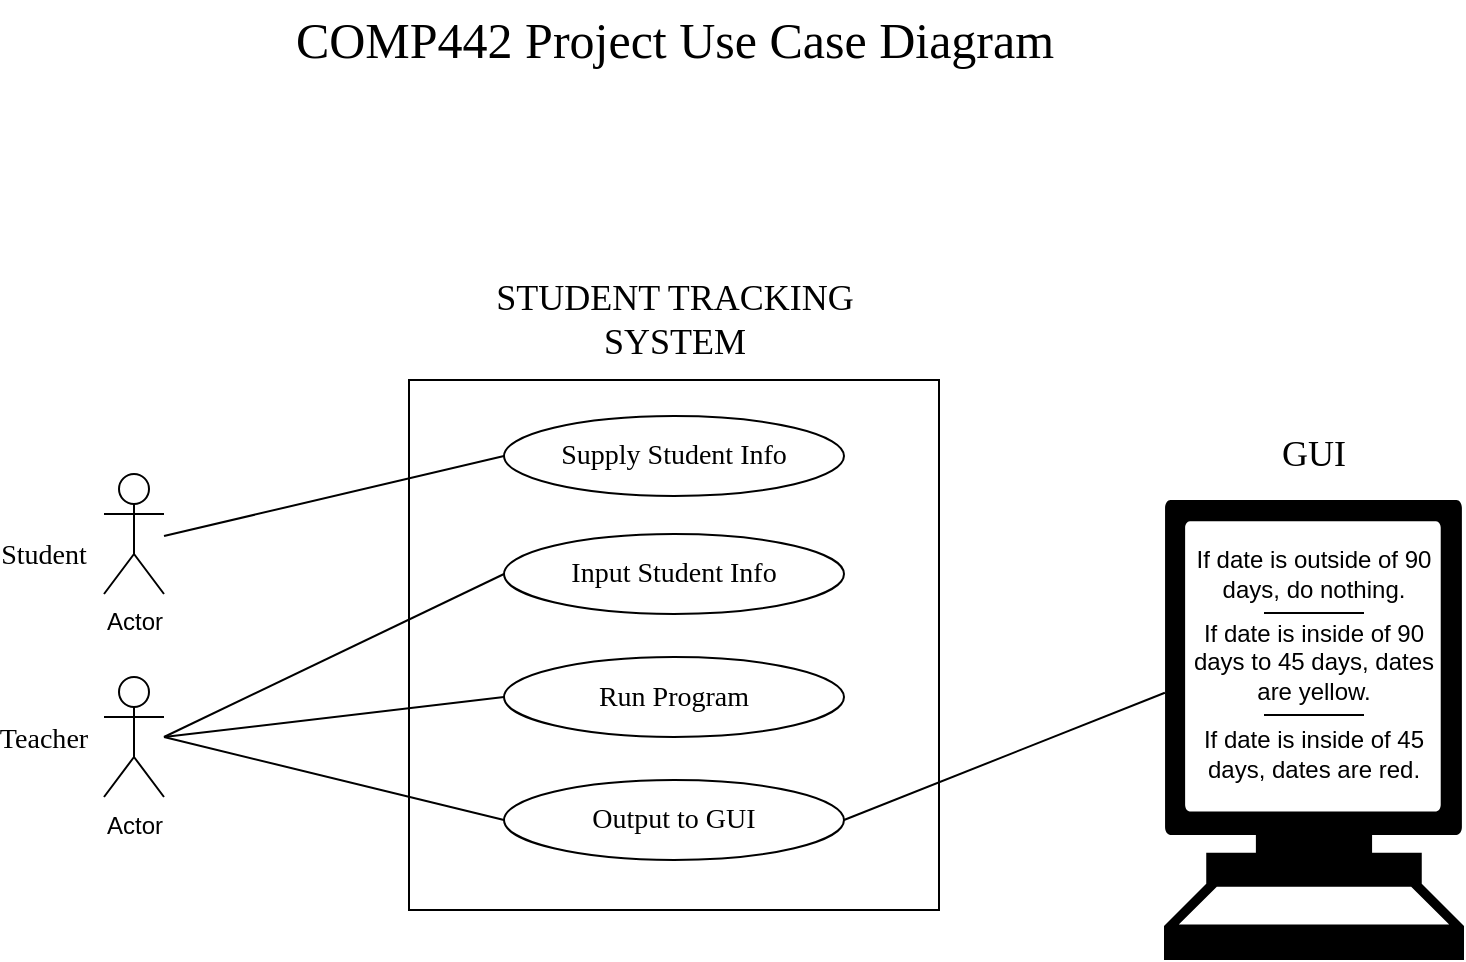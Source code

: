 <mxfile version="12.3.2" type="device" pages="2"><diagram id="6fhQwpxwXpMHFEbumk7C" name="Page-1"><mxGraphModel dx="1024" dy="592" grid="1" gridSize="10" guides="1" tooltips="1" connect="1" arrows="1" fold="1" page="1" pageScale="1" pageWidth="850" pageHeight="1100" math="0" shadow="0"><root><mxCell id="0"/><mxCell id="1" parent="0"/><mxCell id="ksaMpOqS602ZF3HUV9hT-1" value="Actor" style="shape=umlActor;verticalLabelPosition=bottom;labelBackgroundColor=#ffffff;verticalAlign=top;html=1;outlineConnect=0;" parent="1" vertex="1"><mxGeometry x="150" y="277" width="30" height="60" as="geometry"/></mxCell><mxCell id="ksaMpOqS602ZF3HUV9hT-7" value="" style="whiteSpace=wrap;html=1;aspect=fixed;" parent="1" vertex="1"><mxGeometry x="302.5" y="230" width="265" height="265" as="geometry"/></mxCell><mxCell id="ksaMpOqS602ZF3HUV9hT-8" value="" style="shape=mxgraph.signs.tech.computer;html=1;pointerEvents=1;fillColor=#000000;strokeColor=none;verticalLabelPosition=bottom;verticalAlign=top;align=center;" parent="1" vertex="1"><mxGeometry x="680" y="290" width="150" height="230" as="geometry"/></mxCell><mxCell id="ksaMpOqS602ZF3HUV9hT-9" value="&lt;h3&gt;&lt;span style=&quot;font-weight: normal&quot;&gt;&lt;font face=&quot;Tahoma&quot; style=&quot;font-size: 18px&quot;&gt;GUI&lt;/font&gt;&lt;/span&gt;&lt;/h3&gt;" style="text;html=1;strokeColor=none;fillColor=none;align=center;verticalAlign=middle;whiteSpace=wrap;rounded=0;" parent="1" vertex="1"><mxGeometry x="735" y="257" width="40" height="20" as="geometry"/></mxCell><mxCell id="ksaMpOqS602ZF3HUV9hT-10" value="Actor" style="shape=umlActor;verticalLabelPosition=bottom;labelBackgroundColor=#ffffff;verticalAlign=top;html=1;outlineConnect=0;" parent="1" vertex="1"><mxGeometry x="150" y="378.5" width="30" height="60" as="geometry"/></mxCell><mxCell id="ksaMpOqS602ZF3HUV9hT-11" value="&lt;h3&gt;&lt;font face=&quot;Tahoma&quot; style=&quot;font-weight: normal&quot;&gt;Student&lt;/font&gt;&lt;/h3&gt;" style="text;html=1;strokeColor=none;fillColor=none;align=center;verticalAlign=middle;whiteSpace=wrap;rounded=0;" parent="1" vertex="1"><mxGeometry x="100" y="307" width="40" height="20" as="geometry"/></mxCell><mxCell id="ksaMpOqS602ZF3HUV9hT-12" value="&lt;h3&gt;&lt;font face=&quot;Tahoma&quot; style=&quot;font-weight: normal&quot;&gt;Teacher&lt;/font&gt;&lt;/h3&gt;" style="text;html=1;strokeColor=none;fillColor=none;align=center;verticalAlign=middle;whiteSpace=wrap;rounded=0;" parent="1" vertex="1"><mxGeometry x="100" y="398.5" width="40" height="20" as="geometry"/></mxCell><mxCell id="ksaMpOqS602ZF3HUV9hT-14" value="" style="ellipse;whiteSpace=wrap;html=1;" parent="1" vertex="1"><mxGeometry x="350" y="248" width="170" height="40" as="geometry"/></mxCell><mxCell id="ksaMpOqS602ZF3HUV9hT-15" value="" style="ellipse;whiteSpace=wrap;html=1;" parent="1" vertex="1"><mxGeometry x="350" y="307" width="170" height="40" as="geometry"/></mxCell><mxCell id="ksaMpOqS602ZF3HUV9hT-16" value="" style="ellipse;whiteSpace=wrap;html=1;" parent="1" vertex="1"><mxGeometry x="350" y="368.5" width="170" height="40" as="geometry"/></mxCell><mxCell id="ksaMpOqS602ZF3HUV9hT-17" value="" style="ellipse;whiteSpace=wrap;html=1;" parent="1" vertex="1"><mxGeometry x="350" y="430" width="170" height="40" as="geometry"/></mxCell><mxCell id="ksaMpOqS602ZF3HUV9hT-19" value="&lt;font face=&quot;Tahoma&quot; style=&quot;font-size: 14px&quot;&gt;Supply Student Info&lt;/font&gt;" style="text;html=1;strokeColor=none;fillColor=none;align=center;verticalAlign=middle;whiteSpace=wrap;rounded=0;" parent="1" vertex="1"><mxGeometry x="370" y="258" width="130" height="20" as="geometry"/></mxCell><mxCell id="ksaMpOqS602ZF3HUV9hT-20" value="&lt;font face=&quot;Tahoma&quot; style=&quot;font-size: 14px&quot;&gt;Input Student Info&lt;/font&gt;" style="text;html=1;strokeColor=none;fillColor=none;align=center;verticalAlign=middle;whiteSpace=wrap;rounded=0;" parent="1" vertex="1"><mxGeometry x="370" y="317" width="130" height="20" as="geometry"/></mxCell><mxCell id="ksaMpOqS602ZF3HUV9hT-22" value="&lt;font face=&quot;Tahoma&quot; style=&quot;font-size: 14px&quot;&gt;Output to GUI&lt;/font&gt;" style="text;html=1;strokeColor=none;fillColor=none;align=center;verticalAlign=middle;whiteSpace=wrap;rounded=0;" parent="1" vertex="1"><mxGeometry x="370" y="440" width="130" height="20" as="geometry"/></mxCell><mxCell id="ksaMpOqS602ZF3HUV9hT-28" value="&lt;font face=&quot;Tahoma&quot; style=&quot;font-size: 14px&quot;&gt;Run Program&lt;/font&gt;" style="text;html=1;strokeColor=none;fillColor=none;align=center;verticalAlign=middle;whiteSpace=wrap;rounded=0;" parent="1" vertex="1"><mxGeometry x="390" y="378.5" width="90" height="20" as="geometry"/></mxCell><mxCell id="ksaMpOqS602ZF3HUV9hT-33" value="If date is outside of 90 days, do nothing." style="text;html=1;strokeColor=none;fillColor=none;align=center;verticalAlign=middle;whiteSpace=wrap;rounded=0;" parent="1" vertex="1"><mxGeometry x="685" y="312" width="140" height="30" as="geometry"/></mxCell><mxCell id="ksaMpOqS602ZF3HUV9hT-34" value="If date is inside of 90 days to 45 days, dates are yellow." style="text;html=1;strokeColor=none;fillColor=none;align=center;verticalAlign=middle;whiteSpace=wrap;rounded=0;" parent="1" vertex="1"><mxGeometry x="685" y="351" width="140" height="40" as="geometry"/></mxCell><mxCell id="ksaMpOqS602ZF3HUV9hT-35" value="If date is inside of 45 days, dates are red." style="text;html=1;strokeColor=none;fillColor=none;align=center;verticalAlign=middle;whiteSpace=wrap;rounded=0;" parent="1" vertex="1"><mxGeometry x="685" y="398.5" width="140" height="37" as="geometry"/></mxCell><mxCell id="ksaMpOqS602ZF3HUV9hT-36" value="" style="endArrow=none;html=1;" parent="1" edge="1"><mxGeometry width="50" height="50" relative="1" as="geometry"><mxPoint x="730" y="346.5" as="sourcePoint"/><mxPoint x="780" y="346.5" as="targetPoint"/></mxGeometry></mxCell><mxCell id="ksaMpOqS602ZF3HUV9hT-37" value="" style="endArrow=none;html=1;" parent="1" edge="1"><mxGeometry width="50" height="50" relative="1" as="geometry"><mxPoint x="730" y="397.5" as="sourcePoint"/><mxPoint x="780" y="397.5" as="targetPoint"/></mxGeometry></mxCell><mxCell id="ksaMpOqS602ZF3HUV9hT-38" value="&lt;h3&gt;&lt;span style=&quot;font-weight: normal&quot;&gt;&lt;font face=&quot;Tahoma&quot; style=&quot;font-size: 18px&quot;&gt;STUDENT TRACKING SYSTEM&lt;/font&gt;&lt;/span&gt;&lt;/h3&gt;" style="text;html=1;strokeColor=none;fillColor=none;align=center;verticalAlign=middle;whiteSpace=wrap;rounded=0;" parent="1" vertex="1"><mxGeometry x="308.5" y="190" width="253" height="20" as="geometry"/></mxCell><mxCell id="ksaMpOqS602ZF3HUV9hT-39" value="" style="endArrow=none;html=1;entryX=0;entryY=0.5;entryDx=0;entryDy=0;" parent="1" target="ksaMpOqS602ZF3HUV9hT-14" edge="1"><mxGeometry width="50" height="50" relative="1" as="geometry"><mxPoint x="180" y="308" as="sourcePoint"/><mxPoint x="230" y="258" as="targetPoint"/></mxGeometry></mxCell><mxCell id="ksaMpOqS602ZF3HUV9hT-40" value="" style="endArrow=none;html=1;entryX=0;entryY=0.5;entryDx=0;entryDy=0;" parent="1" target="ksaMpOqS602ZF3HUV9hT-15" edge="1"><mxGeometry width="50" height="50" relative="1" as="geometry"><mxPoint x="180" y="408.5" as="sourcePoint"/><mxPoint x="230" y="358.5" as="targetPoint"/></mxGeometry></mxCell><mxCell id="ksaMpOqS602ZF3HUV9hT-41" value="" style="endArrow=none;html=1;entryX=0;entryY=0.5;entryDx=0;entryDy=0;" parent="1" target="ksaMpOqS602ZF3HUV9hT-16" edge="1"><mxGeometry width="50" height="50" relative="1" as="geometry"><mxPoint x="180" y="408.5" as="sourcePoint"/><mxPoint x="230" y="358.5" as="targetPoint"/></mxGeometry></mxCell><mxCell id="ksaMpOqS602ZF3HUV9hT-42" value="" style="endArrow=none;html=1;entryX=0;entryY=0.5;entryDx=0;entryDy=0;" parent="1" target="ksaMpOqS602ZF3HUV9hT-17" edge="1"><mxGeometry width="50" height="50" relative="1" as="geometry"><mxPoint x="180" y="408.5" as="sourcePoint"/><mxPoint x="230" y="358.5" as="targetPoint"/></mxGeometry></mxCell><mxCell id="ksaMpOqS602ZF3HUV9hT-43" value="" style="endArrow=none;html=1;entryX=0.003;entryY=0.419;entryDx=0;entryDy=0;entryPerimeter=0;" parent="1" target="ksaMpOqS602ZF3HUV9hT-8" edge="1"><mxGeometry width="50" height="50" relative="1" as="geometry"><mxPoint x="520" y="450" as="sourcePoint"/><mxPoint x="570" y="400" as="targetPoint"/></mxGeometry></mxCell><mxCell id="DRiQGl2tT9T8HwyZvxWq-1" value="COMP442 Project Use Case Diagram" style="text;html=1;strokeColor=none;fillColor=none;align=center;verticalAlign=middle;whiteSpace=wrap;rounded=0;fontFamily=Tahoma;fontSize=25;" parent="1" vertex="1"><mxGeometry x="232.5" y="40" width="405" height="40" as="geometry"/></mxCell></root></mxGraphModel></diagram><diagram id="lYmf_rZD-UTnEO_rpR3i" name="Page-2"><mxGraphModel dx="1024" dy="592" grid="1" gridSize="10" guides="1" tooltips="1" connect="1" arrows="1" fold="1" page="1" pageScale="1" pageWidth="850" pageHeight="1100" math="0" shadow="0"><root><mxCell id="w8Co81qnlZe-PrJEmQw_-0"/><mxCell id="w8Co81qnlZe-PrJEmQw_-1" parent="w8Co81qnlZe-PrJEmQw_-0"/><mxCell id="w8Co81qnlZe-PrJEmQw_-2" value="Main" style="swimlane;fontStyle=1;align=center;verticalAlign=top;childLayout=stackLayout;horizontal=1;startSize=25;horizontalStack=0;resizeParent=1;resizeParentMax=0;resizeLast=0;collapsible=1;marginBottom=0;" parent="w8Co81qnlZe-PrJEmQw_-1" vertex="1"><mxGeometry x="340" y="200" width="160" height="104" as="geometry"><mxRectangle x="340" y="200" width="60" height="25" as="alternateBounds"/></mxGeometry></mxCell><mxCell id="w8Co81qnlZe-PrJEmQw_-3" value="- due_dates: list&#10;- student_names: list&#10;" style="text;strokeColor=none;fillColor=none;align=left;verticalAlign=top;spacingLeft=4;spacingRight=4;overflow=hidden;rotatable=0;points=[[0,0.5],[1,0.5]];portConstraint=eastwest;" parent="w8Co81qnlZe-PrJEmQw_-2" vertex="1"><mxGeometry y="25" width="160" height="45" as="geometry"/></mxCell><mxCell id="w8Co81qnlZe-PrJEmQw_-4" value="" style="line;strokeWidth=1;fillColor=none;align=left;verticalAlign=middle;spacingTop=-1;spacingLeft=3;spacingRight=3;rotatable=0;labelPosition=right;points=[];portConstraint=eastwest;" parent="w8Co81qnlZe-PrJEmQw_-2" vertex="1"><mxGeometry y="70" width="160" height="8" as="geometry"/></mxCell><mxCell id="w8Co81qnlZe-PrJEmQw_-5" value="+ test_write()" style="text;strokeColor=none;fillColor=none;align=left;verticalAlign=top;spacingLeft=4;spacingRight=4;overflow=hidden;rotatable=0;points=[[0,0.5],[1,0.5]];portConstraint=eastwest;" parent="w8Co81qnlZe-PrJEmQw_-2" vertex="1"><mxGeometry y="78" width="160" height="26" as="geometry"/></mxCell><mxCell id="w8Co81qnlZe-PrJEmQw_-6" value="Classname" style="swimlane;fontStyle=1;align=center;verticalAlign=top;childLayout=stackLayout;horizontal=1;startSize=26;horizontalStack=0;resizeParent=1;resizeParentMax=0;resizeLast=0;collapsible=1;marginBottom=0;" parent="w8Co81qnlZe-PrJEmQw_-1" vertex="1"><mxGeometry x="180" y="390" width="160" height="190" as="geometry"/></mxCell><mxCell id="w8Co81qnlZe-PrJEmQw_-7" value="- nameList: list&#10;- writeList:  list&#10;- countList:  list&#10;- currentDate:  float&#10;" style="text;strokeColor=none;fillColor=none;align=left;verticalAlign=top;spacingLeft=4;spacingRight=4;overflow=hidden;rotatable=0;points=[[0,0.5],[1,0.5]];portConstraint=eastwest;" parent="w8Co81qnlZe-PrJEmQw_-6" vertex="1"><mxGeometry y="26" width="160" height="74" as="geometry"/></mxCell><mxCell id="w8Co81qnlZe-PrJEmQw_-8" value="" style="line;strokeWidth=1;fillColor=none;align=left;verticalAlign=middle;spacingTop=-1;spacingLeft=3;spacingRight=3;rotatable=0;labelPosition=right;points=[];portConstraint=eastwest;" parent="w8Co81qnlZe-PrJEmQw_-6" vertex="1"><mxGeometry y="100" width="160" height="8" as="geometry"/></mxCell><mxCell id="w8Co81qnlZe-PrJEmQw_-9" value="- read_list()&#10;- write_list()&#10;- read_names()&#10;- write_names()" style="text;strokeColor=none;fillColor=none;align=left;verticalAlign=top;spacingLeft=4;spacingRight=4;overflow=hidden;rotatable=0;points=[[0,0.5],[1,0.5]];portConstraint=eastwest;" parent="w8Co81qnlZe-PrJEmQw_-6" vertex="1"><mxGeometry y="108" width="160" height="82" as="geometry"/></mxCell><mxCell id="w8Co81qnlZe-PrJEmQw_-17" value="" style="endArrow=block;startArrow=block;endFill=1;startFill=1;html=1;entryX=0.438;entryY=1.031;entryDx=0;entryDy=0;entryPerimeter=0;" parent="w8Co81qnlZe-PrJEmQw_-6" target="w8Co81qnlZe-PrJEmQw_-5" edge="1"><mxGeometry width="160" relative="1" as="geometry"><mxPoint x="80" y="-0.5" as="sourcePoint"/><mxPoint x="240" y="-0.5" as="targetPoint"/><Array as="points"><mxPoint x="80" y="-40"/><mxPoint x="230" y="-40"/></Array></mxGeometry></mxCell><mxCell id="w8Co81qnlZe-PrJEmQw_-10" value="GUI" style="swimlane;fontStyle=1;align=center;verticalAlign=top;childLayout=stackLayout;horizontal=1;startSize=26;horizontalStack=0;resizeParent=1;resizeParentMax=0;resizeLast=0;collapsible=1;marginBottom=0;" parent="w8Co81qnlZe-PrJEmQw_-1" vertex="1"><mxGeometry x="500" y="390" width="160" height="100" as="geometry"/></mxCell><mxCell id="w8Co81qnlZe-PrJEmQw_-12" value="" style="line;strokeWidth=1;fillColor=none;align=left;verticalAlign=middle;spacingTop=-1;spacingLeft=3;spacingRight=3;rotatable=0;labelPosition=right;points=[];portConstraint=eastwest;" parent="w8Co81qnlZe-PrJEmQw_-10" vertex="1"><mxGeometry y="26" width="160" height="74" as="geometry"/></mxCell><mxCell id="w8Co81qnlZe-PrJEmQw_-16" value="" style="endArrow=block;startArrow=block;endFill=1;startFill=1;html=1;entryX=0.5;entryY=0;entryDx=0;entryDy=0;exitX=0.5;exitY=1.031;exitDx=0;exitDy=0;exitPerimeter=0;" parent="w8Co81qnlZe-PrJEmQw_-1" source="w8Co81qnlZe-PrJEmQw_-5" target="w8Co81qnlZe-PrJEmQw_-10" edge="1"><mxGeometry width="160" relative="1" as="geometry"><mxPoint x="420" y="304" as="sourcePoint"/><mxPoint x="580" y="383" as="targetPoint"/><Array as="points"><mxPoint x="420" y="344"/><mxPoint x="580" y="344"/></Array></mxGeometry></mxCell><mxCell id="w8Co81qnlZe-PrJEmQw_-18" value="COMP442 Project Class Diagram" style="text;html=1;strokeColor=none;fillColor=none;align=center;verticalAlign=middle;whiteSpace=wrap;rounded=0;fontFamily=Tahoma;fontSize=25;" parent="w8Co81qnlZe-PrJEmQw_-1" vertex="1"><mxGeometry x="235" y="40" width="380" height="40" as="geometry"/></mxCell></root></mxGraphModel></diagram></mxfile>